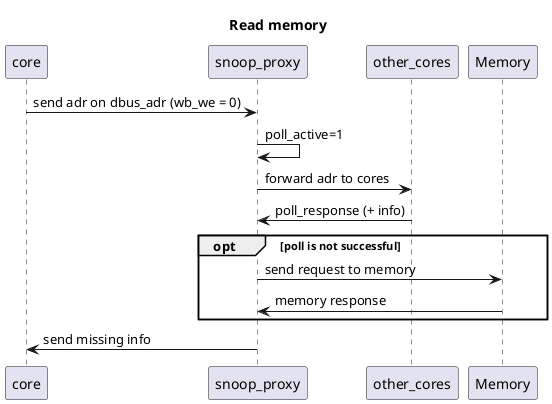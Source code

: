 @startuml
Title Read memory

core -> snoop_proxy: send adr on dbus_adr (wb_we = 0)
snoop_proxy -> snoop_proxy: poll_active=1
snoop_proxy -> other_cores: forward adr to cores

other_cores -> snoop_proxy: poll_response (+ info)
opt poll is not successful
    snoop_proxy -> Memory: send request to memory
    snoop_proxy <- Memory: memory response
end
snoop_proxy -> core: send missing info

@enduml